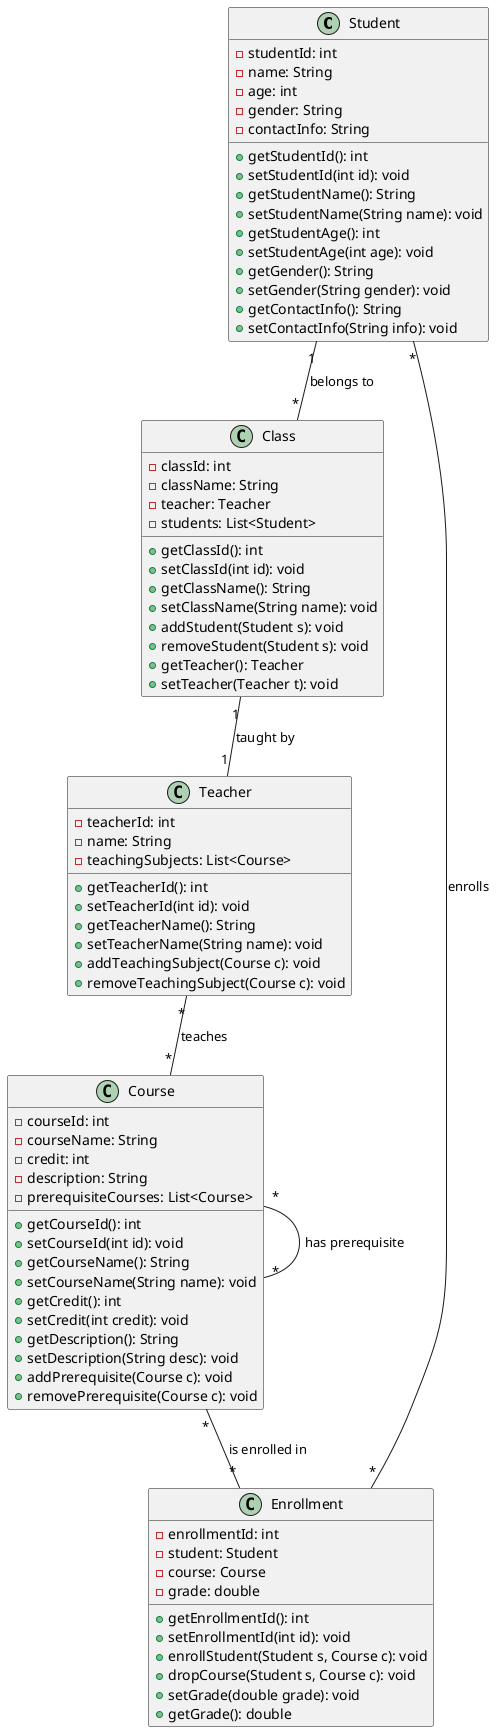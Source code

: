 @startuml 类图
' 学生类
class Student {
    - studentId: int
    - name: String
    - age: int
    - gender: String
    - contactInfo: String
    + getStudentId(): int
    + setStudentId(int id): void
    + getStudentName(): String
    + setStudentName(String name): void
    + getStudentAge(): int
    + setStudentAge(int age): void
    + getGender(): String
    + setGender(String gender): void
    + getContactInfo(): String
    + setContactInfo(String info): void
}

' 班级类
class Class {
    - classId: int
    - className: String
    - teacher: Teacher
    - students: List<Student>
    + getClassId(): int
    + setClassId(int id): void
    + getClassName(): String
    + setClassName(String name): void
    + addStudent(Student s): void
    + removeStudent(Student s): void
    + getTeacher(): Teacher
    + setTeacher(Teacher t): void
}

' 教师类     
class Teacher {
    - teacherId: int
    - name: String
    - teachingSubjects: List<Course>
    + getTeacherId(): int
    + setTeacherId(int id): void
    + getTeacherName(): String
    + setTeacherName(String name): void
    + addTeachingSubject(Course c): void
    + removeTeachingSubject(Course c): void
}

' 课程类
class Course {
    - courseId: int
    - courseName: String
    - credit: int
    - description: String
    - prerequisiteCourses: List<Course>
    + getCourseId(): int
    + setCourseId(int id): void
    + getCourseName(): String
    + setCourseName(String name): void
    + getCredit(): int
    + setCredit(int credit): void
    + getDescription(): String
    + setDescription(String desc): void
    + addPrerequisite(Course c): void
    + removePrerequisite(Course c): void
}

' 选课记录类
class Enrollment {
    - enrollmentId: int
    - student: Student
    - course: Course
    - grade: double
    + getEnrollmentId(): int
    + setEnrollmentId(int id): void
    + enrollStudent(Student s, Course c): void
    + dropCourse(Student s, Course c): void
    + setGrade(double grade): void
    + getGrade(): double
}

' 学生与班级的关联关系（多对一）
Student "1" -- "*" Class : belongs to

' 班级与教师的关联关系（一对一，一个班级对应一个班主任之类）
Class "1" -- "1" Teacher : taught by

' 教师与课程的关联关系（多对多，一个教师可以教多门课，一门课可以有多个教师教）
Teacher "*" -- "*" Course : teaches

' 学生与选课记录的关联关系（多对多，一个学生可以选多门课，一门课可以被多个学生选）
Student "*" -- "*" Enrollment : enrolls

' 课程与选课记录的关联关系（多对多）
Course "*" -- "*" Enrollment : is enrolled in

' 课程之间的关联关系（一门课可能有多门先修课程）
Course "*" -- "*" Course : has prerequisite
@enduml